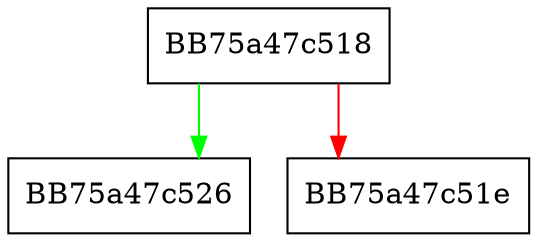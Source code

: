 digraph vdbeSorterGetCompare {
  node [shape="box"];
  graph [splines=ortho];
  BB75a47c518 -> BB75a47c526 [color="green"];
  BB75a47c518 -> BB75a47c51e [color="red"];
}